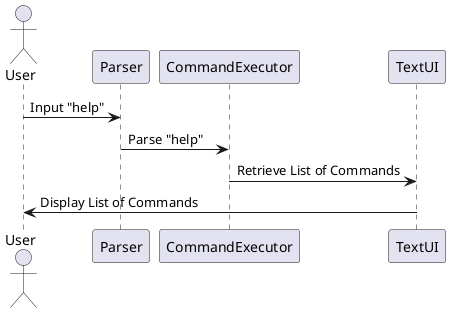 @startuml
actor User
User -> Parser : Input "help"
Parser -> CommandExecutor : Parse "help"
CommandExecutor -> TextUI : Retrieve List of Commands
TextUI -> User : Display List of Commands
@enduml
